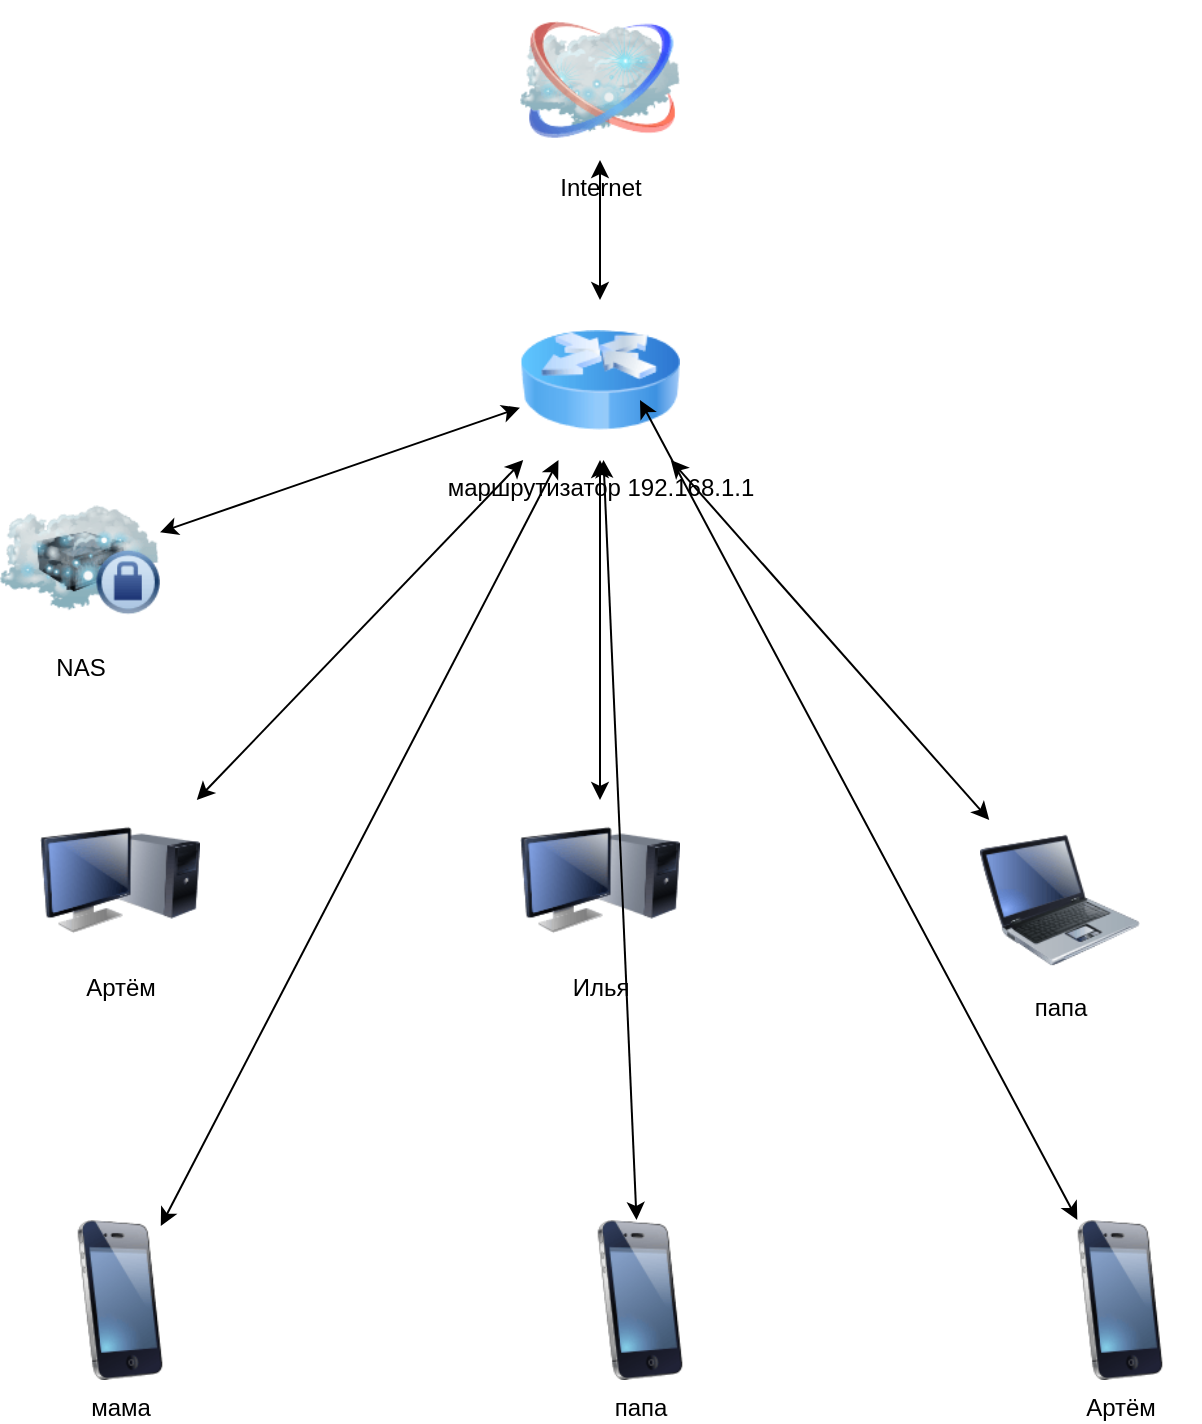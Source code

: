 <mxfile version="15.3.2" type="github"><diagram id="XnfNW-Gxu2n-4PZv1zyE" name="Page-1"><mxGraphModel dx="1550" dy="896" grid="1" gridSize="10" guides="1" tooltips="1" connect="1" arrows="1" fold="1" page="1" pageScale="1" pageWidth="827" pageHeight="1169" math="0" shadow="0"><root><mxCell id="0"/><mxCell id="1" parent="0"/><object label="маршрутизатор 192.168.1.1" id="jJsWhbL0wLsbieLmj0Ny-10"><mxCell style="image;html=1;image=img/lib/clip_art/networking/Router_Icon_128x128.png" vertex="1" parent="1"><mxGeometry x="360" y="150" width="80" height="80" as="geometry"/></mxCell></object><mxCell id="jJsWhbL0wLsbieLmj0Ny-11" value="NAS" style="image;html=1;image=img/lib/clip_art/networking/Cloud_Server_Private_128x128.png" vertex="1" parent="1"><mxGeometry x="100" y="240" width="80" height="80" as="geometry"/></mxCell><mxCell id="jJsWhbL0wLsbieLmj0Ny-12" value="Internet" style="image;html=1;image=img/lib/clip_art/networking/Cloud_128x128.png" vertex="1" parent="1"><mxGeometry x="360" width="80" height="80" as="geometry"/></mxCell><mxCell id="jJsWhbL0wLsbieLmj0Ny-13" value="" style="endArrow=classic;startArrow=classic;html=1;" edge="1" parent="1" source="jJsWhbL0wLsbieLmj0Ny-10" target="jJsWhbL0wLsbieLmj0Ny-12"><mxGeometry width="50" height="50" relative="1" as="geometry"><mxPoint x="390" y="480" as="sourcePoint"/><mxPoint x="440" y="430" as="targetPoint"/></mxGeometry></mxCell><mxCell id="jJsWhbL0wLsbieLmj0Ny-14" value="Илья" style="image;html=1;image=img/lib/clip_art/computers/Monitor_Tower_128x128.png" vertex="1" parent="1"><mxGeometry x="360" y="400" width="80" height="80" as="geometry"/></mxCell><mxCell id="jJsWhbL0wLsbieLmj0Ny-15" value="Артём" style="image;html=1;image=img/lib/clip_art/computers/Monitor_Tower_128x128.png" vertex="1" parent="1"><mxGeometry x="120" y="400" width="80" height="80" as="geometry"/></mxCell><mxCell id="jJsWhbL0wLsbieLmj0Ny-16" value="папа" style="image;html=1;image=img/lib/clip_art/computers/Laptop_128x128.png" vertex="1" parent="1"><mxGeometry x="590" y="410" width="80" height="80" as="geometry"/></mxCell><mxCell id="jJsWhbL0wLsbieLmj0Ny-20" value="" style="endArrow=classic;startArrow=classic;html=1;" edge="1" parent="1" source="jJsWhbL0wLsbieLmj0Ny-14" target="jJsWhbL0wLsbieLmj0Ny-10"><mxGeometry width="50" height="50" relative="1" as="geometry"><mxPoint x="390" y="480" as="sourcePoint"/><mxPoint x="440" y="430" as="targetPoint"/></mxGeometry></mxCell><mxCell id="jJsWhbL0wLsbieLmj0Ny-21" value="" style="endArrow=classic;startArrow=classic;html=1;" edge="1" parent="1" source="jJsWhbL0wLsbieLmj0Ny-15" target="jJsWhbL0wLsbieLmj0Ny-10"><mxGeometry width="50" height="50" relative="1" as="geometry"><mxPoint x="390" y="480" as="sourcePoint"/><mxPoint x="440" y="430" as="targetPoint"/></mxGeometry></mxCell><mxCell id="jJsWhbL0wLsbieLmj0Ny-22" value="" style="endArrow=classic;startArrow=classic;html=1;" edge="1" parent="1" source="jJsWhbL0wLsbieLmj0Ny-11" target="jJsWhbL0wLsbieLmj0Ny-10"><mxGeometry width="50" height="50" relative="1" as="geometry"><mxPoint x="390" y="480" as="sourcePoint"/><mxPoint x="440" y="430" as="targetPoint"/></mxGeometry></mxCell><mxCell id="jJsWhbL0wLsbieLmj0Ny-23" value="" style="endArrow=classic;startArrow=classic;html=1;" edge="1" parent="1" source="jJsWhbL0wLsbieLmj0Ny-16" target="jJsWhbL0wLsbieLmj0Ny-10"><mxGeometry width="50" height="50" relative="1" as="geometry"><mxPoint x="390" y="480" as="sourcePoint"/><mxPoint x="440" y="430" as="targetPoint"/></mxGeometry></mxCell><mxCell id="jJsWhbL0wLsbieLmj0Ny-24" value="" style="endArrow=classic;startArrow=classic;html=1;exitX=1.013;exitY=0.26;exitDx=0;exitDy=0;exitPerimeter=0;" edge="1" parent="1" target="jJsWhbL0wLsbieLmj0Ny-10"><mxGeometry width="50" height="50" relative="1" as="geometry"><mxPoint x="180.39" y="613" as="sourcePoint"/><mxPoint x="440" y="430" as="targetPoint"/></mxGeometry></mxCell><mxCell id="jJsWhbL0wLsbieLmj0Ny-25" value="Артём" style="image;html=1;image=img/lib/clip_art/telecommunication/iPhone_128x128.png" vertex="1" parent="1"><mxGeometry x="620" y="610" width="80" height="80" as="geometry"/></mxCell><mxCell id="jJsWhbL0wLsbieLmj0Ny-26" value="мама" style="image;html=1;image=img/lib/clip_art/telecommunication/iPhone_128x128.png" vertex="1" parent="1"><mxGeometry x="120" y="610" width="80" height="80" as="geometry"/></mxCell><mxCell id="jJsWhbL0wLsbieLmj0Ny-27" value="папа" style="image;html=1;image=img/lib/clip_art/telecommunication/iPhone_128x128.png" vertex="1" parent="1"><mxGeometry x="380" y="610" width="80" height="80" as="geometry"/></mxCell><mxCell id="jJsWhbL0wLsbieLmj0Ny-30" value="" style="endArrow=classic;startArrow=classic;html=1;" edge="1" parent="1" source="jJsWhbL0wLsbieLmj0Ny-27" target="jJsWhbL0wLsbieLmj0Ny-10"><mxGeometry width="50" height="50" relative="1" as="geometry"><mxPoint x="390" y="480" as="sourcePoint"/><mxPoint x="440" y="430" as="targetPoint"/></mxGeometry></mxCell><mxCell id="jJsWhbL0wLsbieLmj0Ny-31" value="" style="endArrow=classic;startArrow=classic;html=1;" edge="1" parent="1" source="jJsWhbL0wLsbieLmj0Ny-25"><mxGeometry width="50" height="50" relative="1" as="geometry"><mxPoint x="390" y="480" as="sourcePoint"/><mxPoint x="420" y="200" as="targetPoint"/></mxGeometry></mxCell></root></mxGraphModel></diagram></mxfile>